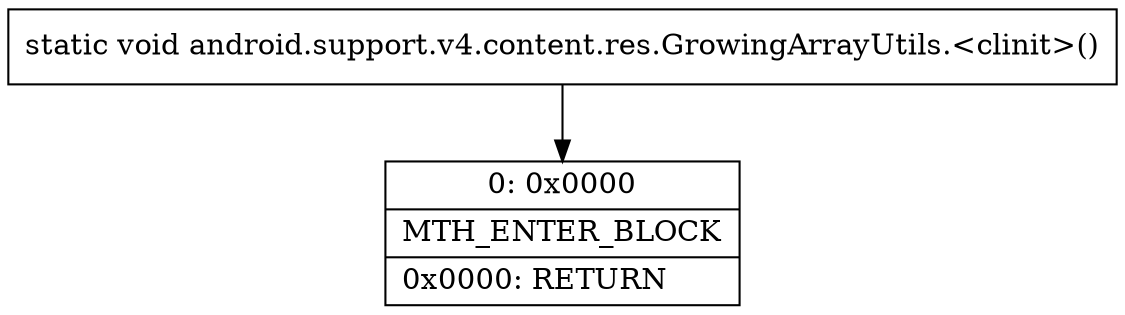 digraph "CFG forandroid.support.v4.content.res.GrowingArrayUtils.\<clinit\>()V" {
Node_0 [shape=record,label="{0\:\ 0x0000|MTH_ENTER_BLOCK\l|0x0000: RETURN   \l}"];
MethodNode[shape=record,label="{static void android.support.v4.content.res.GrowingArrayUtils.\<clinit\>() }"];
MethodNode -> Node_0;
}

